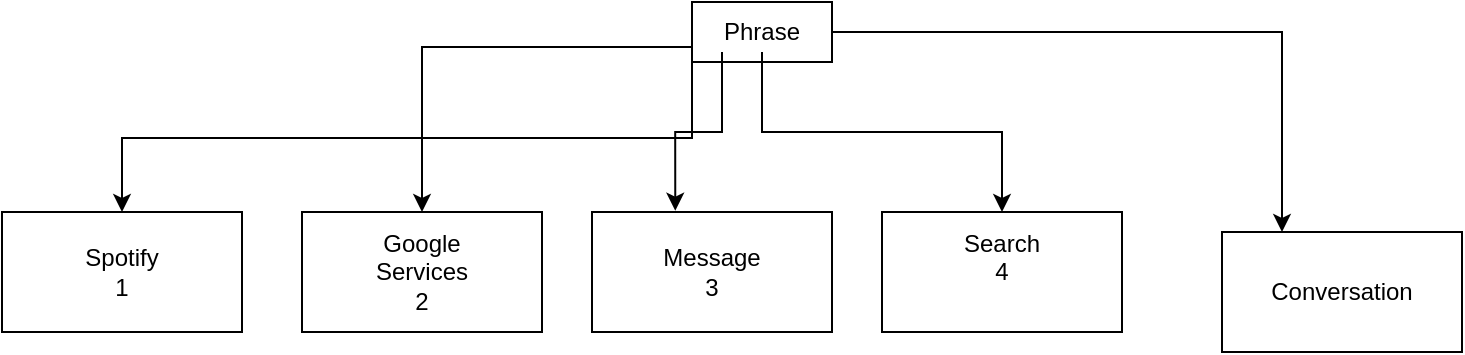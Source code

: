 <mxfile version="13.10.0" type="device"><diagram id="y0gTkp3P-eWZGFm8ILkZ" name="Page-1"><mxGraphModel dx="782" dy="437" grid="1" gridSize="10" guides="1" tooltips="1" connect="1" arrows="1" fold="1" page="1" pageScale="1" pageWidth="850" pageHeight="1100" math="0" shadow="0"><root><mxCell id="0"/><mxCell id="1" parent="0"/><mxCell id="25yWU5LiVwwUE4mQ0VDb-20" style="edgeStyle=orthogonalEdgeStyle;rounded=0;orthogonalLoop=1;jettySize=auto;html=1;exitX=0;exitY=1;exitDx=0;exitDy=0;entryX=0.5;entryY=0;entryDx=0;entryDy=0;" edge="1" parent="1" source="25yWU5LiVwwUE4mQ0VDb-2" target="25yWU5LiVwwUE4mQ0VDb-7"><mxGeometry relative="1" as="geometry"><Array as="points"><mxPoint x="365" y="103"/><mxPoint x="80" y="103"/></Array></mxGeometry></mxCell><mxCell id="25yWU5LiVwwUE4mQ0VDb-21" style="edgeStyle=orthogonalEdgeStyle;rounded=0;orthogonalLoop=1;jettySize=auto;html=1;exitX=0;exitY=0.75;exitDx=0;exitDy=0;entryX=0.5;entryY=0;entryDx=0;entryDy=0;" edge="1" parent="1" source="25yWU5LiVwwUE4mQ0VDb-2" target="25yWU5LiVwwUE4mQ0VDb-3"><mxGeometry relative="1" as="geometry"/></mxCell><mxCell id="25yWU5LiVwwUE4mQ0VDb-24" style="edgeStyle=orthogonalEdgeStyle;rounded=0;orthogonalLoop=1;jettySize=auto;html=1;exitX=1;exitY=0.5;exitDx=0;exitDy=0;entryX=0.25;entryY=0;entryDx=0;entryDy=0;" edge="1" parent="1" source="25yWU5LiVwwUE4mQ0VDb-2" target="25yWU5LiVwwUE4mQ0VDb-14"><mxGeometry relative="1" as="geometry"/></mxCell><mxCell id="25yWU5LiVwwUE4mQ0VDb-2" value="" style="rounded=0;whiteSpace=wrap;html=1;noLabel=0;" vertex="1" parent="1"><mxGeometry x="365" y="35" width="70" height="30" as="geometry"/></mxCell><mxCell id="25yWU5LiVwwUE4mQ0VDb-22" style="edgeStyle=orthogonalEdgeStyle;rounded=0;orthogonalLoop=1;jettySize=auto;html=1;exitX=0;exitY=1;exitDx=0;exitDy=0;entryX=0.347;entryY=-0.011;entryDx=0;entryDy=0;entryPerimeter=0;" edge="1" parent="1" source="25yWU5LiVwwUE4mQ0VDb-1" target="25yWU5LiVwwUE4mQ0VDb-10"><mxGeometry relative="1" as="geometry"/></mxCell><mxCell id="25yWU5LiVwwUE4mQ0VDb-23" style="edgeStyle=orthogonalEdgeStyle;rounded=0;orthogonalLoop=1;jettySize=auto;html=1;exitX=0.5;exitY=1;exitDx=0;exitDy=0;" edge="1" parent="1" source="25yWU5LiVwwUE4mQ0VDb-1" target="25yWU5LiVwwUE4mQ0VDb-12"><mxGeometry relative="1" as="geometry"/></mxCell><mxCell id="25yWU5LiVwwUE4mQ0VDb-1" value="Phrase" style="text;html=1;strokeColor=none;fillColor=none;align=center;verticalAlign=middle;whiteSpace=wrap;rounded=0;" vertex="1" parent="1"><mxGeometry x="380" y="40" width="40" height="20" as="geometry"/></mxCell><mxCell id="25yWU5LiVwwUE4mQ0VDb-3" value="" style="rounded=0;whiteSpace=wrap;html=1;" vertex="1" parent="1"><mxGeometry x="170" y="140" width="120" height="60" as="geometry"/></mxCell><mxCell id="25yWU5LiVwwUE4mQ0VDb-4" value="Spotify" style="text;html=1;strokeColor=none;fillColor=none;align=center;verticalAlign=middle;whiteSpace=wrap;rounded=0;" vertex="1" parent="1"><mxGeometry x="50" y="150" width="40" height="20" as="geometry"/></mxCell><mxCell id="25yWU5LiVwwUE4mQ0VDb-7" value="" style="rounded=0;whiteSpace=wrap;html=1;" vertex="1" parent="1"><mxGeometry x="20" y="140" width="120" height="60" as="geometry"/></mxCell><mxCell id="25yWU5LiVwwUE4mQ0VDb-8" value="Spotify&lt;br&gt;1" style="text;html=1;strokeColor=none;fillColor=none;align=center;verticalAlign=middle;whiteSpace=wrap;rounded=0;" vertex="1" parent="1"><mxGeometry x="60" y="160" width="40" height="20" as="geometry"/></mxCell><mxCell id="25yWU5LiVwwUE4mQ0VDb-9" value="Google Services&lt;br&gt;2" style="text;html=1;strokeColor=none;fillColor=none;align=center;verticalAlign=middle;whiteSpace=wrap;rounded=0;" vertex="1" parent="1"><mxGeometry x="210" y="160" width="40" height="20" as="geometry"/></mxCell><mxCell id="25yWU5LiVwwUE4mQ0VDb-10" value="" style="rounded=0;whiteSpace=wrap;html=1;" vertex="1" parent="1"><mxGeometry x="315" y="140" width="120" height="60" as="geometry"/></mxCell><mxCell id="25yWU5LiVwwUE4mQ0VDb-11" value="Message&lt;br&gt;3" style="text;html=1;strokeColor=none;fillColor=none;align=center;verticalAlign=middle;whiteSpace=wrap;rounded=0;" vertex="1" parent="1"><mxGeometry x="355" y="160" width="40" height="20" as="geometry"/></mxCell><mxCell id="25yWU5LiVwwUE4mQ0VDb-12" value="" style="rounded=0;whiteSpace=wrap;html=1;" vertex="1" parent="1"><mxGeometry x="460" y="140" width="120" height="60" as="geometry"/></mxCell><mxCell id="25yWU5LiVwwUE4mQ0VDb-13" value="Search&lt;br&gt;4&lt;br&gt;&lt;span style=&quot;color: rgba(0 , 0 , 0 , 0) ; font-family: monospace ; font-size: 0px&quot;&gt;44%3CmxGraphModel%3E%3Croot%3E%3CmxCell%20id%3D%220%22%2F%3E%3CmxCell%20id%3D%221%22%20parent%3D%220%22%2F%3E%3CmxCell%20id%3D%222%22%20value%3D%22%22%20style%3D%22rounded%3D0%3BwhiteSpace%3Dwrap%3Bhtml%3D1%3B%22%20vertex%3D%221%22%20parent%3D%221%22%3E%3CmxGeometry%20x%3D%22170%22%20y%3D%22140%22%20width%3D%22120%22%20height%3D%2260%22%20as%3D%22geometry%22%2F%3E%3C%2FmxCell%3E%3CmxCell%20id%3D%223%22%20value%3D%22Google%22%20style%3D%22text%3Bhtml%3D1%3BstrokeColor%3Dnone%3BfillColor%3Dnone%3Balign%3Dcenter%3BverticalAlign%3Dmiddle%3BwhiteSpace%3Dwrap%3Brounded%3D0%3B%22%20vertex%3D%221%22%20parent%3D%221%22%3E%3CmxGeometry%20x%3D%22210%22%20y%3D%22160%22%20width%3D%2240%22%20height%3D%2220%22%20as%3D%22geometry%22%2F%3E%3C%2FmxCell%3E%3C%2Froot%3E%3C%2FmxGraphMode4&lt;/span&gt;" style="text;html=1;strokeColor=none;fillColor=none;align=center;verticalAlign=middle;whiteSpace=wrap;rounded=0;" vertex="1" parent="1"><mxGeometry x="500" y="160" width="40" height="20" as="geometry"/></mxCell><mxCell id="25yWU5LiVwwUE4mQ0VDb-14" value="" style="rounded=0;whiteSpace=wrap;html=1;" vertex="1" parent="1"><mxGeometry x="630" y="150" width="120" height="60" as="geometry"/></mxCell><mxCell id="25yWU5LiVwwUE4mQ0VDb-15" value="Conversation" style="text;html=1;strokeColor=none;fillColor=none;align=center;verticalAlign=middle;whiteSpace=wrap;rounded=0;" vertex="1" parent="1"><mxGeometry x="670" y="170" width="40" height="20" as="geometry"/></mxCell></root></mxGraphModel></diagram></mxfile>